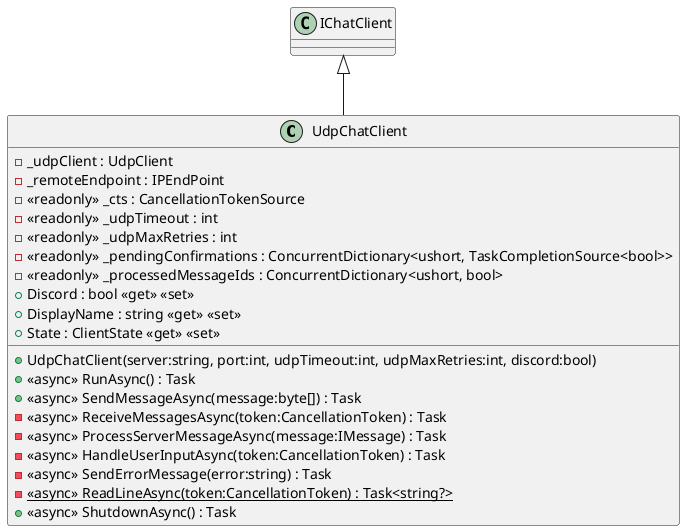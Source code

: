 @startuml
class UdpChatClient {
    - _udpClient : UdpClient
    - _remoteEndpoint : IPEndPoint
    - <<readonly>> _cts : CancellationTokenSource
    - <<readonly>> _udpTimeout : int
    - <<readonly>> _udpMaxRetries : int
    - <<readonly>> _pendingConfirmations : ConcurrentDictionary<ushort, TaskCompletionSource<bool>>
    - <<readonly>> _processedMessageIds : ConcurrentDictionary<ushort, bool>
    + Discord : bool <<get>> <<set>>
    + DisplayName : string <<get>> <<set>>
    + State : ClientState <<get>> <<set>>
    + UdpChatClient(server:string, port:int, udpTimeout:int, udpMaxRetries:int, discord:bool)
    + <<async>> RunAsync() : Task
    + <<async>> SendMessageAsync(message:byte[]) : Task
    - <<async>> ReceiveMessagesAsync(token:CancellationToken) : Task
    - <<async>> ProcessServerMessageAsync(message:IMessage) : Task
    - <<async>> HandleUserInputAsync(token:CancellationToken) : Task
    - <<async>> SendErrorMessage(error:string) : Task
    - {static} <<async>> ReadLineAsync(token:CancellationToken) : Task<string?>
    + <<async>> ShutdownAsync() : Task
}
IChatClient <|-- UdpChatClient
@enduml
